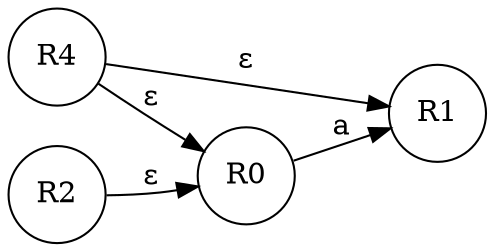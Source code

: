 digraph AFN{
    rankdir = LR;
    node [shape = "circle"];
    R0 -> R1 [label="a"];

	R2 -> R0 [label="&epsilon;"];
	R4 -> R1 [label="&epsilon;"];
	R4 -> R0 [label="&epsilon;"];
}